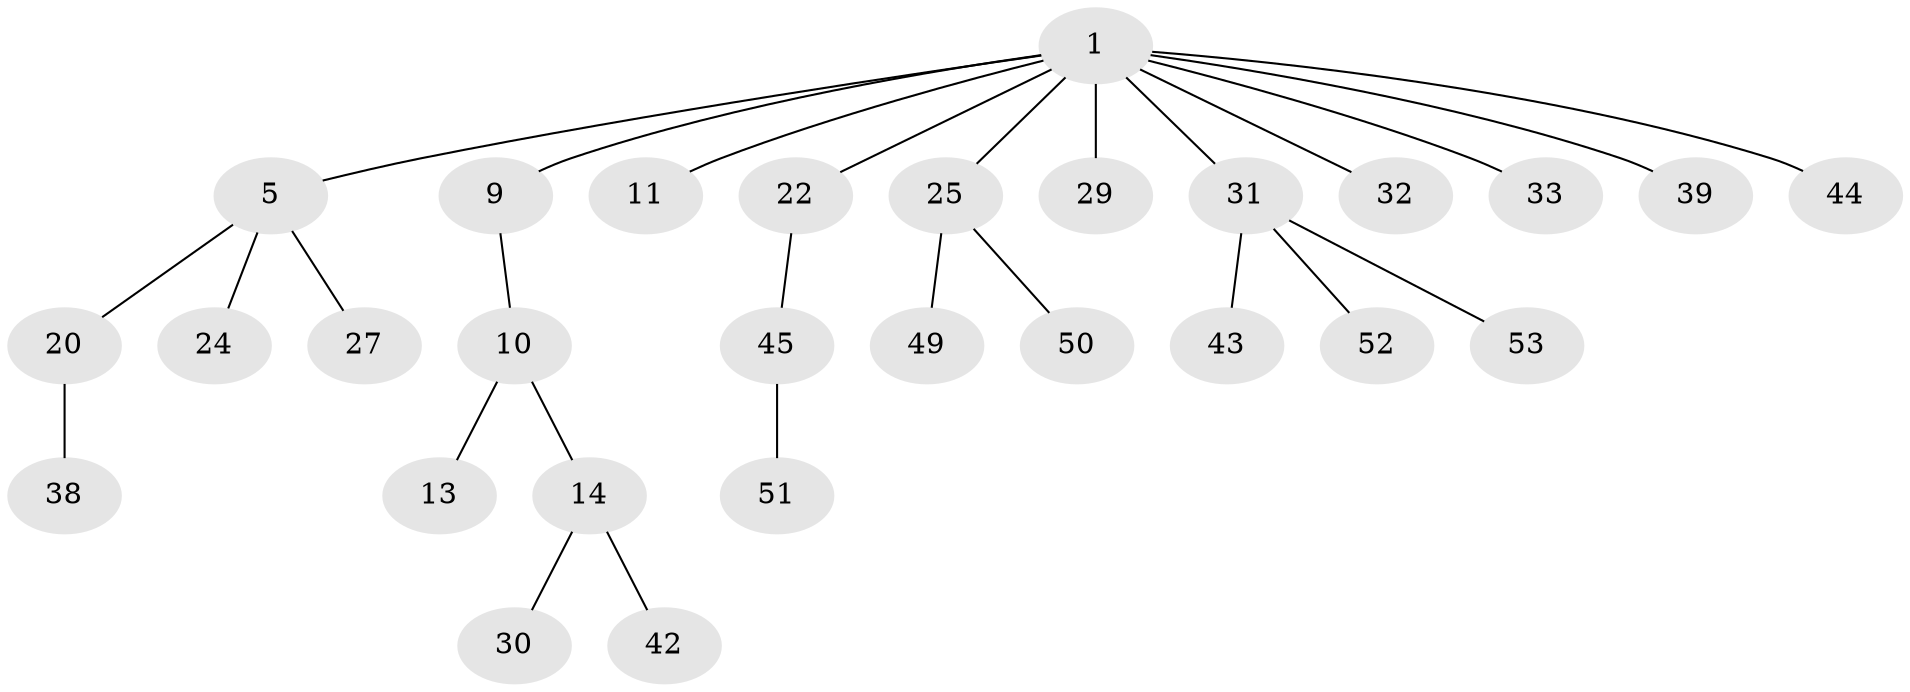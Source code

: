 // original degree distribution, {3: 0.10714285714285714, 2: 0.30357142857142855, 5: 0.03571428571428571, 7: 0.017857142857142856, 4: 0.03571428571428571, 1: 0.48214285714285715, 6: 0.017857142857142856}
// Generated by graph-tools (version 1.1) at 2025/15/03/09/25 04:15:27]
// undirected, 28 vertices, 27 edges
graph export_dot {
graph [start="1"]
  node [color=gray90,style=filled];
  1 [super="+2+34+3"];
  5 [super="+6+15"];
  9;
  10;
  11 [super="+48"];
  13 [super="+55"];
  14;
  20 [super="+21"];
  22 [super="+41"];
  24;
  25 [super="+26"];
  27 [super="+36"];
  29;
  30;
  31 [super="+56+40+37"];
  32 [super="+54"];
  33;
  38;
  39 [super="+47"];
  42;
  43;
  44 [super="+46"];
  45;
  49;
  50;
  51;
  52;
  53;
  1 -- 22;
  1 -- 32;
  1 -- 33;
  1 -- 5;
  1 -- 39;
  1 -- 9;
  1 -- 11;
  1 -- 44;
  1 -- 25;
  1 -- 29;
  1 -- 31;
  5 -- 27;
  5 -- 20;
  5 -- 24;
  9 -- 10;
  10 -- 13;
  10 -- 14;
  14 -- 30;
  14 -- 42;
  20 -- 38;
  22 -- 45;
  25 -- 50;
  25 -- 49;
  31 -- 52;
  31 -- 53;
  31 -- 43;
  45 -- 51;
}
